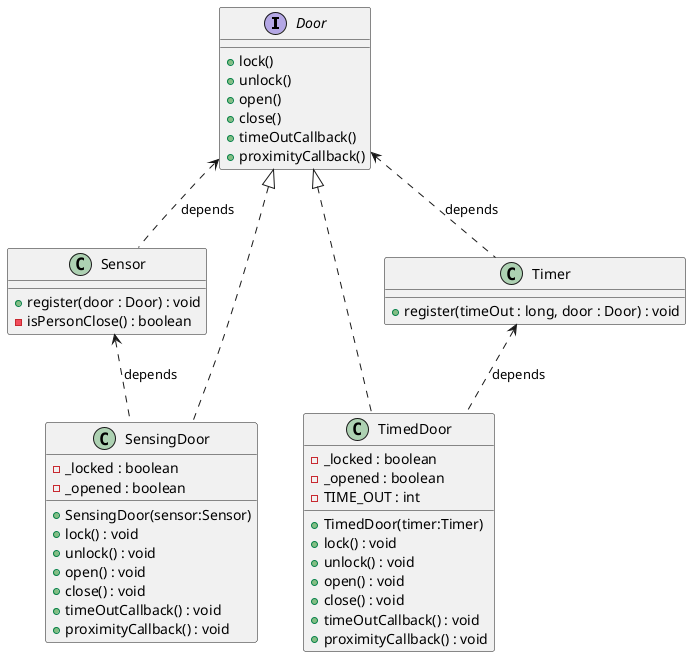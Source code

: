 @startuml
interface Door {
    +lock()
    +unlock()
    +open()
    +close()
    +timeOutCallback()
    +proximityCallback()
}

class SensingDoor {
    -_locked : boolean
    -_opened : boolean
    +SensingDoor(sensor:Sensor)
    +lock() : void
    +unlock() : void
    +open() : void
    +close() : void
    +timeOutCallback() : void
    +proximityCallback() : void
}

class TimedDoor {
    -_locked : boolean
    -_opened : boolean
    -TIME_OUT : int
    +TimedDoor(timer:Timer)
    +lock() : void
    +unlock() : void
    +open() : void
    +close() : void
    +timeOutCallback() : void
    +proximityCallback() : void
}

class Sensor {
    +register(door : Door) : void
    -isPersonClose() : boolean
}

class Timer {
    +register(timeOut : long, door : Door) : void
}

Door <|.. SensingDoor
Door <|.. TimedDoor
Sensor <.. SensingDoor : depends
Timer <.. TimedDoor : depends
Door <.. Sensor : depends
Door <.. Timer : depends

@enduml
